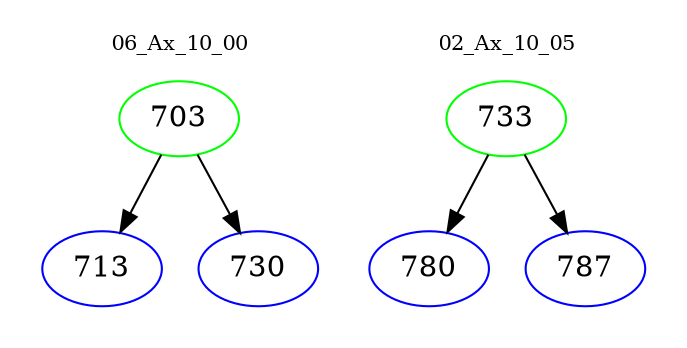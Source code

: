 digraph{
subgraph cluster_0 {
color = white
label = "06_Ax_10_00";
fontsize=10;
T0_703 [label="703", color="green"]
T0_703 -> T0_713 [color="black"]
T0_713 [label="713", color="blue"]
T0_703 -> T0_730 [color="black"]
T0_730 [label="730", color="blue"]
}
subgraph cluster_1 {
color = white
label = "02_Ax_10_05";
fontsize=10;
T1_733 [label="733", color="green"]
T1_733 -> T1_780 [color="black"]
T1_780 [label="780", color="blue"]
T1_733 -> T1_787 [color="black"]
T1_787 [label="787", color="blue"]
}
}
